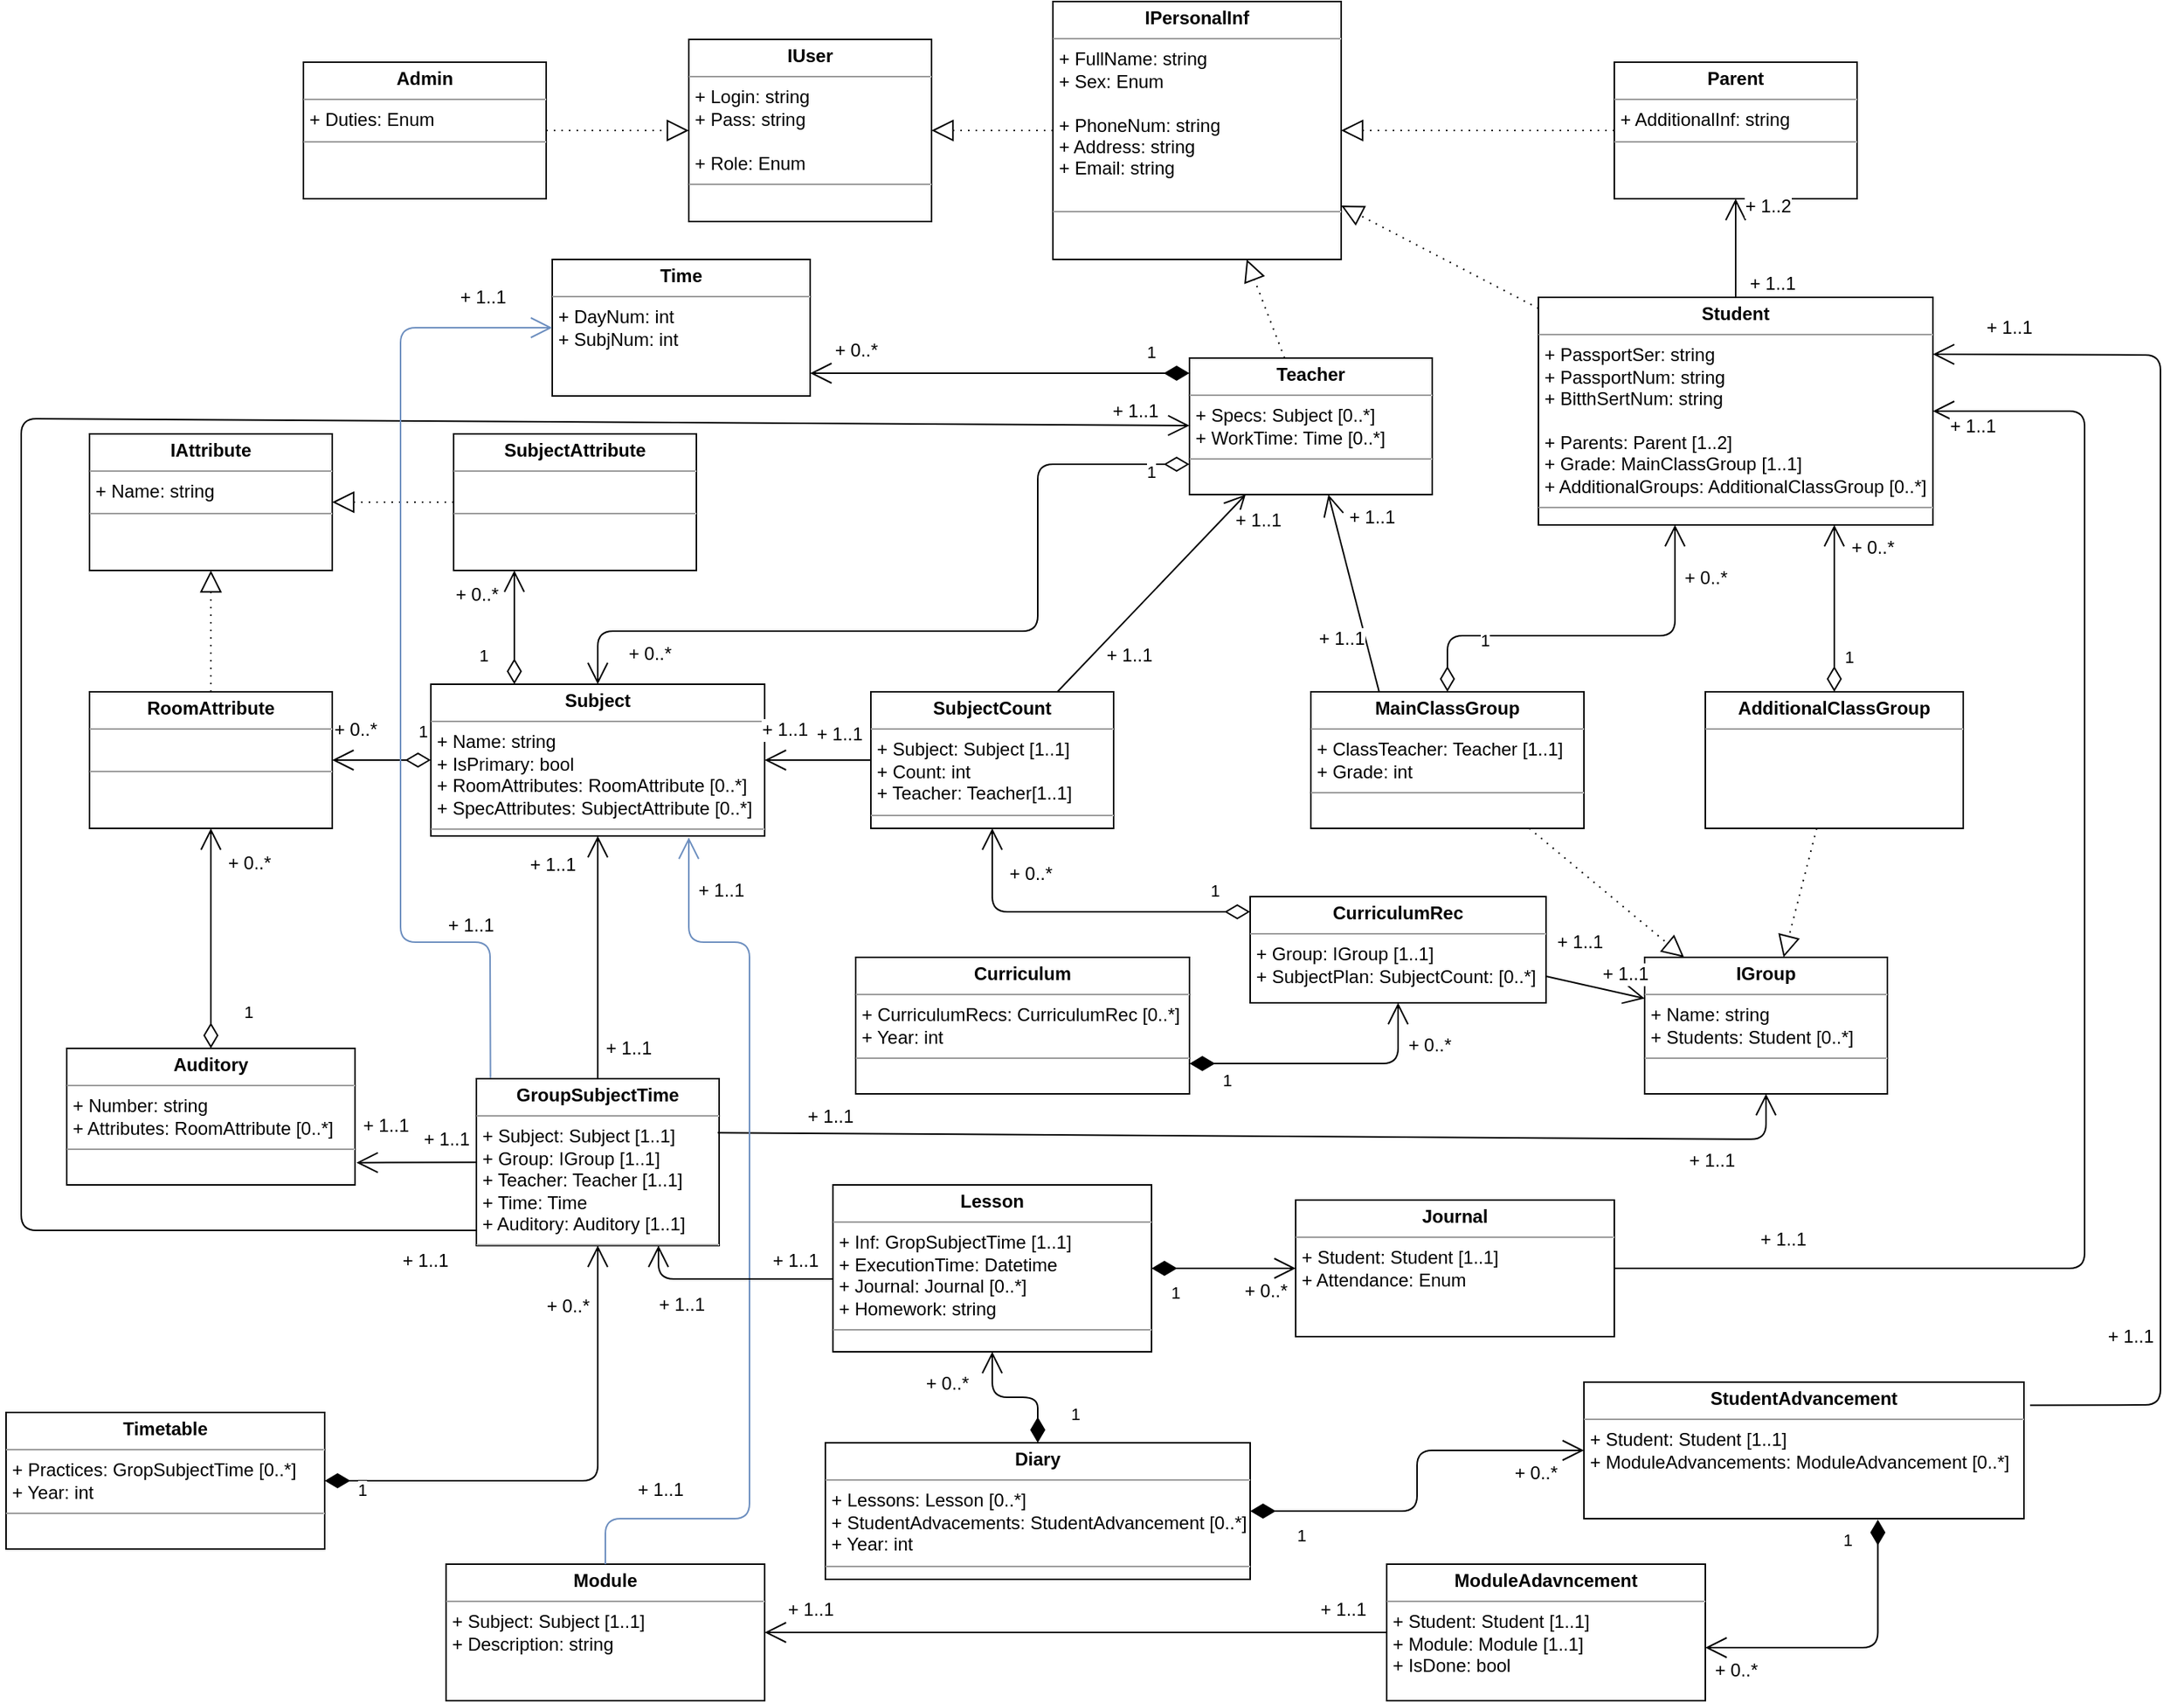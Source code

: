<mxfile version="10.5.1" type="github"><diagram id="0zuCWpDJvnq-y9dIS-jd" name="Page-1"><mxGraphModel dx="2861" dy="1125" grid="1" gridSize="10" guides="1" tooltips="1" connect="1" arrows="1" fold="1" page="1" pageScale="1" pageWidth="827" pageHeight="1169" math="0" shadow="0"><root><mxCell id="0"/><mxCell id="1" parent="0"/><mxCell id="5kKbpiGs-ffIsE6xS19t-334" value="&lt;p style=&quot;margin: 0px ; margin-top: 4px ; text-align: center&quot;&gt;&lt;b&gt;Student&lt;/b&gt;&lt;/p&gt;&lt;hr size=&quot;1&quot;&gt;&lt;p style=&quot;margin: 0px ; margin-left: 4px&quot;&gt;&lt;span&gt;+ PassportSer: string&lt;/span&gt;&lt;br&gt;&lt;/p&gt;&lt;p style=&quot;margin: 0px ; margin-left: 4px&quot;&gt;+ PassportNum: string&lt;/p&gt;&lt;p style=&quot;margin: 0px ; margin-left: 4px&quot;&gt;+ BitthSertNum: string&lt;/p&gt;&lt;p style=&quot;margin: 0px ; margin-left: 4px&quot;&gt;&lt;br&gt;&lt;/p&gt;&lt;p style=&quot;margin: 0px ; margin-left: 4px&quot;&gt;+ Parents: Parent [1..2]&lt;/p&gt;&lt;p style=&quot;margin: 0px ; margin-left: 4px&quot;&gt;+ Grade: MainClassGroup [1..1]&lt;/p&gt;&lt;p style=&quot;margin: 0px ; margin-left: 4px&quot;&gt;+ AdditionalGroups: AdditionalClassGroup [0..*]&lt;/p&gt;&lt;hr size=&quot;1&quot;&gt;&lt;p style=&quot;margin: 0px ; margin-left: 4px&quot;&gt;&lt;br&gt;&lt;/p&gt;" style="verticalAlign=top;align=left;overflow=fill;fontSize=12;fontFamily=Helvetica;html=1;" vertex="1" parent="1"><mxGeometry x="280" y="245" width="260" height="150" as="geometry"/></mxCell><mxCell id="5kKbpiGs-ffIsE6xS19t-335" value="&lt;p style=&quot;margin: 0px ; margin-top: 4px ; text-align: center&quot;&gt;&lt;b&gt;IPersonalInf&lt;/b&gt;&lt;/p&gt;&lt;hr size=&quot;1&quot;&gt;&lt;p style=&quot;margin: 0px ; margin-left: 4px&quot;&gt;+ FullName: string&lt;/p&gt;&lt;p style=&quot;margin: 0px ; margin-left: 4px&quot;&gt;+ Sex: Enum&lt;/p&gt;&lt;p style=&quot;margin: 0px ; margin-left: 4px&quot;&gt;&lt;br&gt;&lt;/p&gt;&lt;p style=&quot;margin: 0px ; margin-left: 4px&quot;&gt;+ PhoneNum: string&lt;/p&gt;&lt;p style=&quot;margin: 0px ; margin-left: 4px&quot;&gt;+ Address: string&lt;/p&gt;&lt;p style=&quot;margin: 0px ; margin-left: 4px&quot;&gt;+ Email: string&lt;/p&gt;&lt;p style=&quot;margin: 0px ; margin-left: 4px&quot;&gt;&lt;br&gt;&lt;/p&gt;&lt;hr size=&quot;1&quot;&gt;&lt;p style=&quot;margin: 0px ; margin-left: 4px&quot;&gt;&lt;br&gt;&lt;/p&gt;" style="verticalAlign=top;align=left;overflow=fill;fontSize=12;fontFamily=Helvetica;html=1;" vertex="1" parent="1"><mxGeometry x="-40" y="50" width="190" height="170" as="geometry"/></mxCell><mxCell id="5kKbpiGs-ffIsE6xS19t-336" value="&lt;p style=&quot;margin: 0px ; margin-top: 4px ; text-align: center&quot;&gt;&lt;b&gt;Teacher&lt;/b&gt;&lt;/p&gt;&lt;hr size=&quot;1&quot;&gt;&lt;p style=&quot;margin: 0px ; margin-left: 4px&quot;&gt;+ Specs: Subject [0..*]&lt;/p&gt;&lt;p style=&quot;margin: 0px ; margin-left: 4px&quot;&gt;+ WorkTime: Time [0..*]&lt;/p&gt;&lt;hr size=&quot;1&quot;&gt;&lt;p style=&quot;margin: 0px ; margin-left: 4px&quot;&gt;&lt;br&gt;&lt;/p&gt;" style="verticalAlign=top;align=left;overflow=fill;fontSize=12;fontFamily=Helvetica;html=1;" vertex="1" parent="1"><mxGeometry x="50" y="285" width="160" height="90" as="geometry"/></mxCell><mxCell id="5kKbpiGs-ffIsE6xS19t-337" value="&lt;p style=&quot;margin: 0px ; margin-top: 4px ; text-align: center&quot;&gt;&lt;b&gt;Parent&lt;/b&gt;&lt;/p&gt;&lt;hr size=&quot;1&quot;&gt;&lt;p style=&quot;margin: 0px ; margin-left: 4px&quot;&gt;+ AdditionalInf: string&lt;/p&gt;&lt;hr size=&quot;1&quot;&gt;&lt;p style=&quot;margin: 0px ; margin-left: 4px&quot;&gt;&lt;br&gt;&lt;/p&gt;" style="verticalAlign=top;align=left;overflow=fill;fontSize=12;fontFamily=Helvetica;html=1;" vertex="1" parent="1"><mxGeometry x="330" y="90" width="160" height="90" as="geometry"/></mxCell><mxCell id="5kKbpiGs-ffIsE6xS19t-338" value="" style="endArrow=block;dashed=1;endFill=0;endSize=12;html=1;dashPattern=1 4;" edge="1" parent="1" source="5kKbpiGs-ffIsE6xS19t-336" target="5kKbpiGs-ffIsE6xS19t-335"><mxGeometry width="160" relative="1" as="geometry"><mxPoint x="-120" y="495" as="sourcePoint"/><mxPoint x="40" y="495" as="targetPoint"/></mxGeometry></mxCell><mxCell id="5kKbpiGs-ffIsE6xS19t-339" value="" style="endArrow=block;dashed=1;endFill=0;endSize=12;html=1;dashPattern=1 4;" edge="1" parent="1" source="5kKbpiGs-ffIsE6xS19t-334" target="5kKbpiGs-ffIsE6xS19t-335"><mxGeometry width="160" relative="1" as="geometry"><mxPoint x="-120" y="495" as="sourcePoint"/><mxPoint x="40" y="495" as="targetPoint"/></mxGeometry></mxCell><mxCell id="5kKbpiGs-ffIsE6xS19t-340" value="" style="endArrow=block;dashed=1;endFill=0;endSize=12;html=1;dashPattern=1 4;" edge="1" parent="1" source="5kKbpiGs-ffIsE6xS19t-337" target="5kKbpiGs-ffIsE6xS19t-335"><mxGeometry width="160" relative="1" as="geometry"><mxPoint x="-120" y="495" as="sourcePoint"/><mxPoint x="40" y="495" as="targetPoint"/></mxGeometry></mxCell><mxCell id="5kKbpiGs-ffIsE6xS19t-341" style="edgeStyle=orthogonalEdgeStyle;rounded=0;orthogonalLoop=1;jettySize=auto;html=1;exitX=0.5;exitY=1;exitDx=0;exitDy=0;dashed=1;dashPattern=1 4;" edge="1" parent="1" source="5kKbpiGs-ffIsE6xS19t-336" target="5kKbpiGs-ffIsE6xS19t-336"><mxGeometry relative="1" as="geometry"/></mxCell><mxCell id="5kKbpiGs-ffIsE6xS19t-342" value="" style="endArrow=open;endFill=1;endSize=12;html=1;" edge="1" parent="1" source="5kKbpiGs-ffIsE6xS19t-334" target="5kKbpiGs-ffIsE6xS19t-337"><mxGeometry width="160" relative="1" as="geometry"><mxPoint x="-110" y="515" as="sourcePoint"/><mxPoint x="50" y="515" as="targetPoint"/></mxGeometry></mxCell><mxCell id="5kKbpiGs-ffIsE6xS19t-343" value="+ 1..2&lt;br&gt;" style="text;html=1;resizable=0;points=[];align=center;verticalAlign=middle;labelBackgroundColor=#ffffff;" vertex="1" connectable="0" parent="5kKbpiGs-ffIsE6xS19t-342"><mxGeometry x="0.809" y="-4" relative="1" as="geometry"><mxPoint x="17" y="-1" as="offset"/></mxGeometry></mxCell><mxCell id="5kKbpiGs-ffIsE6xS19t-344" value="+ 1..1&lt;br&gt;" style="text;html=1;resizable=0;points=[];align=center;verticalAlign=middle;labelBackgroundColor=#ffffff;" vertex="1" connectable="0" parent="5kKbpiGs-ffIsE6xS19t-342"><mxGeometry x="-0.897" y="1" relative="1" as="geometry"><mxPoint x="25" y="-6" as="offset"/></mxGeometry></mxCell><mxCell id="5kKbpiGs-ffIsE6xS19t-345" value="" style="endArrow=open;endFill=1;endSize=12;html=1;exitX=0.25;exitY=0;exitDx=0;exitDy=0;" edge="1" parent="1" source="5kKbpiGs-ffIsE6xS19t-349" target="5kKbpiGs-ffIsE6xS19t-336"><mxGeometry width="160" relative="1" as="geometry"><mxPoint x="180" y="538.5" as="sourcePoint"/><mxPoint x="183.313" y="321.5" as="targetPoint"/></mxGeometry></mxCell><mxCell id="5kKbpiGs-ffIsE6xS19t-346" value="+ 1..1&lt;br&gt;" style="text;html=1;resizable=0;points=[];align=center;verticalAlign=middle;labelBackgroundColor=#ffffff;" vertex="1" connectable="0" parent="5kKbpiGs-ffIsE6xS19t-345"><mxGeometry x="0.809" y="-4" relative="1" as="geometry"><mxPoint x="21.5" y="3" as="offset"/></mxGeometry></mxCell><mxCell id="5kKbpiGs-ffIsE6xS19t-347" value="+ 1..1&lt;br&gt;" style="text;html=1;resizable=0;points=[];align=center;verticalAlign=middle;labelBackgroundColor=#ffffff;" vertex="1" connectable="0" parent="5kKbpiGs-ffIsE6xS19t-345"><mxGeometry x="-0.748" y="1" relative="1" as="geometry"><mxPoint x="-20" y="-19" as="offset"/></mxGeometry></mxCell><mxCell id="5kKbpiGs-ffIsE6xS19t-348" value="&lt;p style=&quot;margin: 0px ; margin-top: 4px ; text-align: center&quot;&gt;&lt;b&gt;Subject&lt;/b&gt;&lt;/p&gt;&lt;hr size=&quot;1&quot;&gt;&lt;p style=&quot;margin: 0px ; margin-left: 4px&quot;&gt;+ Name: string&lt;/p&gt;&lt;p style=&quot;margin: 0px ; margin-left: 4px&quot;&gt;+ IsPrimary: bool&lt;/p&gt;&lt;p style=&quot;margin: 0px ; margin-left: 4px&quot;&gt;+ RoomAttributes: RoomAttribute [0..*]&lt;/p&gt;&lt;p style=&quot;margin: 0px ; margin-left: 4px&quot;&gt;+ SpecAttributes: SubjectAttribute [0..*]&lt;/p&gt;&lt;hr size=&quot;1&quot;&gt;&lt;p style=&quot;margin: 0px ; margin-left: 4px&quot;&gt;&lt;br&gt;&lt;/p&gt;" style="verticalAlign=top;align=left;overflow=fill;fontSize=12;fontFamily=Helvetica;html=1;" vertex="1" parent="1"><mxGeometry x="-450" y="500" width="220" height="100" as="geometry"/></mxCell><mxCell id="5kKbpiGs-ffIsE6xS19t-349" value="&lt;p style=&quot;margin: 0px ; margin-top: 4px ; text-align: center&quot;&gt;&lt;b&gt;MainClassGroup&lt;/b&gt;&lt;/p&gt;&lt;hr size=&quot;1&quot;&gt;&lt;p style=&quot;margin: 0px ; margin-left: 4px&quot;&gt;&lt;span&gt;+ ClassTeacher: Teacher [1..1]&lt;/span&gt;&lt;/p&gt;&lt;p style=&quot;margin: 0px ; margin-left: 4px&quot;&gt;&lt;span&gt;+ Grade: int&lt;/span&gt;&lt;/p&gt;&lt;hr size=&quot;1&quot;&gt;&lt;p style=&quot;margin: 0px ; margin-left: 4px&quot;&gt;&lt;br&gt;&lt;/p&gt;" style="verticalAlign=top;align=left;overflow=fill;fontSize=12;fontFamily=Helvetica;html=1;" vertex="1" parent="1"><mxGeometry x="130" y="505" width="180" height="90" as="geometry"/></mxCell><mxCell id="5kKbpiGs-ffIsE6xS19t-350" value="&lt;p style=&quot;margin: 0px ; margin-top: 4px ; text-align: center&quot;&gt;&lt;b&gt;AdditionalClassGroup&lt;/b&gt;&lt;/p&gt;&lt;hr size=&quot;1&quot;&gt;&lt;p style=&quot;margin: 0px ; margin-left: 4px&quot;&gt;&lt;br&gt;&lt;/p&gt;&lt;p&gt;&lt;br&gt;&lt;/p&gt;" style="verticalAlign=top;align=left;overflow=fill;fontSize=12;fontFamily=Helvetica;html=1;" vertex="1" parent="1"><mxGeometry x="390" y="505" width="170" height="90" as="geometry"/></mxCell><mxCell id="5kKbpiGs-ffIsE6xS19t-351" value="&lt;p style=&quot;margin: 0px ; margin-top: 4px ; text-align: center&quot;&gt;&lt;b&gt;Сurriculum&lt;/b&gt;&lt;br&gt;&lt;/p&gt;&lt;hr size=&quot;1&quot;&gt;&lt;p style=&quot;margin: 0px ; margin-left: 4px&quot;&gt;+ CurriculumRecs: CurriculumRec [0..*]&lt;/p&gt;&lt;p style=&quot;margin: 0px ; margin-left: 4px&quot;&gt;+ Year: int&lt;/p&gt;&lt;hr size=&quot;1&quot;&gt;&lt;p style=&quot;margin: 0px ; margin-left: 4px&quot;&gt;&lt;br&gt;&lt;/p&gt;" style="verticalAlign=top;align=left;overflow=fill;fontSize=12;fontFamily=Helvetica;html=1;" vertex="1" parent="1"><mxGeometry x="-170" y="680" width="220" height="90" as="geometry"/></mxCell><mxCell id="5kKbpiGs-ffIsE6xS19t-352" value="1" style="endArrow=open;html=1;endSize=12;startArrow=diamondThin;startSize=14;startFill=0;edgeStyle=orthogonalEdgeStyle;align=left;verticalAlign=bottom;exitX=0.5;exitY=0;exitDx=0;exitDy=0;" edge="1" parent="1" source="5kKbpiGs-ffIsE6xS19t-349" target="5kKbpiGs-ffIsE6xS19t-334"><mxGeometry x="-0.561" y="-12" relative="1" as="geometry"><mxPoint x="235" y="469" as="sourcePoint"/><mxPoint x="385" y="469" as="targetPoint"/><Array as="points"><mxPoint x="220" y="468"/><mxPoint x="370" y="468"/></Array><mxPoint as="offset"/></mxGeometry></mxCell><mxCell id="5kKbpiGs-ffIsE6xS19t-353" value="+ 0..*" style="text;html=1;resizable=0;points=[];align=center;verticalAlign=middle;labelBackgroundColor=#ffffff;" vertex="1" connectable="0" parent="5kKbpiGs-ffIsE6xS19t-352"><mxGeometry x="0.753" y="-2" relative="1" as="geometry"><mxPoint x="18" y="3" as="offset"/></mxGeometry></mxCell><mxCell id="5kKbpiGs-ffIsE6xS19t-354" value="&lt;p style=&quot;margin: 0px ; margin-top: 4px ; text-align: center&quot;&gt;&lt;b&gt;IUser&lt;/b&gt;&lt;/p&gt;&lt;hr size=&quot;1&quot;&gt;&lt;p style=&quot;margin: 0px ; margin-left: 4px&quot;&gt;+ Login: string&lt;/p&gt;&lt;p style=&quot;margin: 0px ; margin-left: 4px&quot;&gt;+ Pass: string&lt;/p&gt;&lt;p style=&quot;margin: 0px ; margin-left: 4px&quot;&gt;&lt;br&gt;&lt;/p&gt;&lt;p style=&quot;margin: 0px ; margin-left: 4px&quot;&gt;+ Role: Enum&lt;/p&gt;&lt;hr size=&quot;1&quot;&gt;&lt;p style=&quot;margin: 0px ; margin-left: 4px&quot;&gt;&lt;br&gt;&lt;/p&gt;" style="verticalAlign=top;align=left;overflow=fill;fontSize=12;fontFamily=Helvetica;html=1;" vertex="1" parent="1"><mxGeometry x="-280" y="75" width="160" height="120" as="geometry"/></mxCell><mxCell id="5kKbpiGs-ffIsE6xS19t-355" value="" style="endArrow=block;dashed=1;endFill=0;endSize=12;html=1;dashPattern=1 4;entryX=1;entryY=0.5;entryDx=0;entryDy=0;" edge="1" parent="1" source="5kKbpiGs-ffIsE6xS19t-335" target="5kKbpiGs-ffIsE6xS19t-354"><mxGeometry width="160" relative="1" as="geometry"><mxPoint x="-20" y="275.303" as="sourcePoint"/><mxPoint x="-150" y="294.484" as="targetPoint"/></mxGeometry></mxCell><mxCell id="5kKbpiGs-ffIsE6xS19t-356" value="&lt;p style=&quot;margin: 0px ; margin-top: 4px ; text-align: center&quot;&gt;&lt;b&gt;Admin&lt;/b&gt;&lt;/p&gt;&lt;hr size=&quot;1&quot;&gt;&lt;p style=&quot;margin: 0px ; margin-left: 4px&quot;&gt;+ Duties: Enum&lt;/p&gt;&lt;hr size=&quot;1&quot;&gt;&lt;p style=&quot;margin: 0px ; margin-left: 4px&quot;&gt;&lt;br&gt;&lt;/p&gt;" style="verticalAlign=top;align=left;overflow=fill;fontSize=12;fontFamily=Helvetica;html=1;" vertex="1" parent="1"><mxGeometry x="-534" y="90" width="160" height="90" as="geometry"/></mxCell><mxCell id="5kKbpiGs-ffIsE6xS19t-357" value="" style="endArrow=block;dashed=1;endFill=0;endSize=12;html=1;dashPattern=1 4;" edge="1" parent="1" source="5kKbpiGs-ffIsE6xS19t-356" target="5kKbpiGs-ffIsE6xS19t-354"><mxGeometry width="160" relative="1" as="geometry"><mxPoint x="-130" y="239.5" as="sourcePoint"/><mxPoint x="-210" y="239.5" as="targetPoint"/></mxGeometry></mxCell><mxCell id="5kKbpiGs-ffIsE6xS19t-358" value="1" style="endArrow=open;html=1;endSize=12;startArrow=diamondThin;startSize=14;startFill=0;edgeStyle=orthogonalEdgeStyle;align=left;verticalAlign=bottom;" edge="1" parent="1" source="5kKbpiGs-ffIsE6xS19t-350" target="5kKbpiGs-ffIsE6xS19t-334"><mxGeometry x="-0.745" y="-5" relative="1" as="geometry"><mxPoint x="-15.5" y="524" as="sourcePoint"/><mxPoint x="-15.5" y="375" as="targetPoint"/><Array as="points"><mxPoint x="410" y="585"/></Array><mxPoint as="offset"/></mxGeometry></mxCell><mxCell id="5kKbpiGs-ffIsE6xS19t-359" value="+ 0..*" style="text;html=1;resizable=0;points=[];align=center;verticalAlign=middle;labelBackgroundColor=#ffffff;" vertex="1" connectable="0" parent="5kKbpiGs-ffIsE6xS19t-358"><mxGeometry x="0.753" y="-2" relative="1" as="geometry"><mxPoint x="23" y="1" as="offset"/></mxGeometry></mxCell><mxCell id="5kKbpiGs-ffIsE6xS19t-360" value="&lt;p style=&quot;margin: 0px ; margin-top: 4px ; text-align: center&quot;&gt;&lt;b&gt;Timetable&lt;/b&gt;&lt;/p&gt;&lt;hr size=&quot;1&quot;&gt;&lt;p style=&quot;margin: 0px ; margin-left: 4px&quot;&gt;+ Practices: GropSubjectTime [0..*]&lt;br&gt;&lt;/p&gt;&lt;p style=&quot;margin: 0px ; margin-left: 4px&quot;&gt;+ Year: int&lt;/p&gt;&lt;hr size=&quot;1&quot;&gt;&lt;p style=&quot;margin: 0px ; margin-left: 4px&quot;&gt;&lt;br&gt;&lt;/p&gt;" style="verticalAlign=top;align=left;overflow=fill;fontSize=12;fontFamily=Helvetica;html=1;" vertex="1" parent="1"><mxGeometry x="-730" y="980" width="210" height="90" as="geometry"/></mxCell><mxCell id="5kKbpiGs-ffIsE6xS19t-361" value="&lt;p style=&quot;margin: 0px ; margin-top: 4px ; text-align: center&quot;&gt;&lt;b&gt;IGroup&lt;/b&gt;&lt;br&gt;&lt;/p&gt;&lt;hr size=&quot;1&quot;&gt;&lt;p style=&quot;margin: 0px ; margin-left: 4px&quot;&gt;+ Name: string&lt;br&gt;&lt;/p&gt;&lt;p style=&quot;margin: 0px ; margin-left: 4px&quot;&gt;+ Students: Student [0..*]&lt;/p&gt;&lt;hr size=&quot;1&quot;&gt;&lt;p style=&quot;margin: 0px ; margin-left: 4px&quot;&gt;&lt;br&gt;&lt;/p&gt;" style="verticalAlign=top;align=left;overflow=fill;fontSize=12;fontFamily=Helvetica;html=1;" vertex="1" parent="1"><mxGeometry x="350" y="680" width="160" height="90" as="geometry"/></mxCell><mxCell id="5kKbpiGs-ffIsE6xS19t-362" value="" style="endArrow=block;dashed=1;endFill=0;endSize=12;html=1;dashPattern=1 4;" edge="1" parent="1" source="5kKbpiGs-ffIsE6xS19t-350" target="5kKbpiGs-ffIsE6xS19t-361"><mxGeometry width="160" relative="1" as="geometry"><mxPoint x="26.667" y="730" as="sourcePoint"/><mxPoint y="640" as="targetPoint"/></mxGeometry></mxCell><mxCell id="5kKbpiGs-ffIsE6xS19t-363" value="" style="endArrow=block;dashed=1;endFill=0;endSize=12;html=1;dashPattern=1 4;" edge="1" parent="1" source="5kKbpiGs-ffIsE6xS19t-349" target="5kKbpiGs-ffIsE6xS19t-361"><mxGeometry width="160" relative="1" as="geometry"><mxPoint x="401.667" y="685" as="sourcePoint"/><mxPoint x="375" y="595" as="targetPoint"/></mxGeometry></mxCell><mxCell id="5kKbpiGs-ffIsE6xS19t-364" value="&lt;p style=&quot;margin: 0px ; margin-top: 4px ; text-align: center&quot;&gt;&lt;b&gt;SubjectCount&lt;/b&gt;&lt;/p&gt;&lt;hr size=&quot;1&quot;&gt;&lt;p style=&quot;margin: 0px ; margin-left: 4px&quot;&gt;+ Subject: Subject [1..1]&lt;br&gt;&lt;/p&gt;&lt;p style=&quot;margin: 0px ; margin-left: 4px&quot;&gt;+ Count: int&lt;/p&gt;&lt;p style=&quot;margin: 0px ; margin-left: 4px&quot;&gt;+ Teacher: Teacher[1..1]&lt;/p&gt;&lt;hr size=&quot;1&quot;&gt;&lt;p style=&quot;margin: 0px ; margin-left: 4px&quot;&gt;&lt;br&gt;&lt;/p&gt;" style="verticalAlign=top;align=left;overflow=fill;fontSize=12;fontFamily=Helvetica;html=1;" vertex="1" parent="1"><mxGeometry x="-160" y="505" width="160" height="90" as="geometry"/></mxCell><mxCell id="5kKbpiGs-ffIsE6xS19t-365" value="1" style="endArrow=open;html=1;endSize=12;startArrow=diamondThin;startSize=14;startFill=0;edgeStyle=orthogonalEdgeStyle;align=left;verticalAlign=bottom;" edge="1" parent="1" source="5kKbpiGs-ffIsE6xS19t-442" target="5kKbpiGs-ffIsE6xS19t-364"><mxGeometry x="-0.745" y="-5" relative="1" as="geometry"><mxPoint x="40" y="693.5" as="sourcePoint"/><mxPoint x="75" y="544.5" as="targetPoint"/><Array as="points"><mxPoint x="-80" y="650"/></Array><mxPoint as="offset"/></mxGeometry></mxCell><mxCell id="5kKbpiGs-ffIsE6xS19t-366" value="+ 0..*" style="text;html=1;resizable=0;points=[];align=center;verticalAlign=middle;labelBackgroundColor=#ffffff;" vertex="1" connectable="0" parent="5kKbpiGs-ffIsE6xS19t-365"><mxGeometry x="0.753" y="-2" relative="1" as="geometry"><mxPoint x="23" y="2" as="offset"/></mxGeometry></mxCell><mxCell id="5kKbpiGs-ffIsE6xS19t-367" value="" style="endArrow=open;endFill=1;endSize=12;html=1;" edge="1" parent="1" source="5kKbpiGs-ffIsE6xS19t-364" target="5kKbpiGs-ffIsE6xS19t-348"><mxGeometry width="160" relative="1" as="geometry"><mxPoint x="-226.071" y="552.5" as="sourcePoint"/><mxPoint x="-230" y="387.5" as="targetPoint"/></mxGeometry></mxCell><mxCell id="5kKbpiGs-ffIsE6xS19t-368" value="+ 1..1&lt;br&gt;" style="text;html=1;resizable=0;points=[];align=center;verticalAlign=middle;labelBackgroundColor=#ffffff;" vertex="1" connectable="0" parent="5kKbpiGs-ffIsE6xS19t-367"><mxGeometry x="0.809" y="-4" relative="1" as="geometry"><mxPoint x="6" y="-16" as="offset"/></mxGeometry></mxCell><mxCell id="5kKbpiGs-ffIsE6xS19t-369" value="+ 1..1&lt;br&gt;" style="text;html=1;resizable=0;points=[];align=center;verticalAlign=middle;labelBackgroundColor=#ffffff;" vertex="1" connectable="0" parent="5kKbpiGs-ffIsE6xS19t-367"><mxGeometry x="-0.748" y="1" relative="1" as="geometry"><mxPoint x="-12" y="-18" as="offset"/></mxGeometry></mxCell><mxCell id="5kKbpiGs-ffIsE6xS19t-370" value="" style="endArrow=open;endFill=1;endSize=12;html=1;exitX=1;exitY=0.75;exitDx=0;exitDy=0;" edge="1" parent="1" source="5kKbpiGs-ffIsE6xS19t-442" target="5kKbpiGs-ffIsE6xS19t-361"><mxGeometry width="160" relative="1" as="geometry"><mxPoint x="441.929" y="795" as="sourcePoint"/><mxPoint x="438" y="630" as="targetPoint"/></mxGeometry></mxCell><mxCell id="5kKbpiGs-ffIsE6xS19t-371" value="+ 1..1&lt;br&gt;" style="text;html=1;resizable=0;points=[];align=center;verticalAlign=middle;labelBackgroundColor=#ffffff;" vertex="1" connectable="0" parent="5kKbpiGs-ffIsE6xS19t-370"><mxGeometry x="0.809" y="-4" relative="1" as="geometry"><mxPoint x="-6" y="-19" as="offset"/></mxGeometry></mxCell><mxCell id="5kKbpiGs-ffIsE6xS19t-372" value="+ 1..1&lt;br&gt;" style="text;html=1;resizable=0;points=[];align=center;verticalAlign=middle;labelBackgroundColor=#ffffff;" vertex="1" connectable="0" parent="5kKbpiGs-ffIsE6xS19t-370"><mxGeometry x="-0.748" y="1" relative="1" as="geometry"><mxPoint x="13" y="-24" as="offset"/></mxGeometry></mxCell><mxCell id="5kKbpiGs-ffIsE6xS19t-373" value="" style="endArrow=open;endFill=1;endSize=12;html=1;" edge="1" parent="1" source="5kKbpiGs-ffIsE6xS19t-364" target="5kKbpiGs-ffIsE6xS19t-336"><mxGeometry width="160" relative="1" as="geometry"><mxPoint x="163.929" y="570" as="sourcePoint"/><mxPoint x="160" y="405" as="targetPoint"/></mxGeometry></mxCell><mxCell id="5kKbpiGs-ffIsE6xS19t-374" value="+ 1..1&lt;br&gt;" style="text;html=1;resizable=0;points=[];align=center;verticalAlign=middle;labelBackgroundColor=#ffffff;" vertex="1" connectable="0" parent="5kKbpiGs-ffIsE6xS19t-373"><mxGeometry x="0.809" y="-4" relative="1" as="geometry"><mxPoint x="17" y="1.5" as="offset"/></mxGeometry></mxCell><mxCell id="5kKbpiGs-ffIsE6xS19t-375" value="+ 1..1&lt;br&gt;" style="text;html=1;resizable=0;points=[];align=center;verticalAlign=middle;labelBackgroundColor=#ffffff;" vertex="1" connectable="0" parent="5kKbpiGs-ffIsE6xS19t-373"><mxGeometry x="-0.748" y="1" relative="1" as="geometry"><mxPoint x="32" y="-7.5" as="offset"/></mxGeometry></mxCell><mxCell id="5kKbpiGs-ffIsE6xS19t-376" value="&lt;p style=&quot;margin: 0px ; margin-top: 4px ; text-align: center&quot;&gt;&lt;b&gt;GroupSubjectTime&lt;/b&gt;&lt;/p&gt;&lt;hr size=&quot;1&quot;&gt;&lt;p style=&quot;margin: 0px ; margin-left: 4px&quot;&gt;+ Subject: Subject [1..1]&lt;br&gt;&lt;/p&gt;&lt;p style=&quot;margin: 0px ; margin-left: 4px&quot;&gt;+ Group: IGroup [1..1]&lt;/p&gt;&lt;p style=&quot;margin: 0px ; margin-left: 4px&quot;&gt;+ Teacher: Teacher [1..1]&lt;/p&gt;&lt;p style=&quot;margin: 0px ; margin-left: 4px&quot;&gt;+ Time: Time&lt;/p&gt;&lt;p style=&quot;margin: 0px ; margin-left: 4px&quot;&gt;+ Auditory: Auditory [1..1]&lt;/p&gt;&lt;hr size=&quot;1&quot;&gt;&lt;p style=&quot;margin: 0px ; margin-left: 4px&quot;&gt;&lt;br&gt;&lt;/p&gt;" style="verticalAlign=top;align=left;overflow=fill;fontSize=12;fontFamily=Helvetica;html=1;" vertex="1" parent="1"><mxGeometry x="-420" y="760" width="160" height="110" as="geometry"/></mxCell><mxCell id="5kKbpiGs-ffIsE6xS19t-377" value="" style="endArrow=open;endFill=1;endSize=12;html=1;entryX=0.5;entryY=1;entryDx=0;entryDy=0;" edge="1" parent="1" source="5kKbpiGs-ffIsE6xS19t-376" target="5kKbpiGs-ffIsE6xS19t-348"><mxGeometry width="160" relative="1" as="geometry"><mxPoint x="-230" y="680" as="sourcePoint"/><mxPoint x="-330" y="680" as="targetPoint"/></mxGeometry></mxCell><mxCell id="5kKbpiGs-ffIsE6xS19t-378" value="+ 1..1&lt;br&gt;" style="text;html=1;resizable=0;points=[];align=center;verticalAlign=middle;labelBackgroundColor=#ffffff;" vertex="1" connectable="0" parent="5kKbpiGs-ffIsE6xS19t-377"><mxGeometry x="0.809" y="-4" relative="1" as="geometry"><mxPoint x="-34" y="3" as="offset"/></mxGeometry></mxCell><mxCell id="5kKbpiGs-ffIsE6xS19t-379" value="+ 1..1&lt;br&gt;" style="text;html=1;resizable=0;points=[];align=center;verticalAlign=middle;labelBackgroundColor=#ffffff;" vertex="1" connectable="0" parent="5kKbpiGs-ffIsE6xS19t-377"><mxGeometry x="-0.748" y="1" relative="1" as="geometry"><mxPoint x="21" as="offset"/></mxGeometry></mxCell><mxCell id="5kKbpiGs-ffIsE6xS19t-380" value="1" style="endArrow=open;html=1;endSize=12;startArrow=diamondThin;startSize=14;startFill=1;edgeStyle=orthogonalEdgeStyle;align=left;verticalAlign=bottom;" edge="1" parent="1" source="5kKbpiGs-ffIsE6xS19t-360" target="5kKbpiGs-ffIsE6xS19t-376"><mxGeometry x="-0.881" y="-15" relative="1" as="geometry"><mxPoint x="-640" y="930" as="sourcePoint"/><mxPoint x="-480" y="930" as="targetPoint"/><mxPoint as="offset"/><Array as="points"><mxPoint x="-340" y="1025"/></Array></mxGeometry></mxCell><mxCell id="5kKbpiGs-ffIsE6xS19t-381" value="+ 0..*" style="text;html=1;resizable=0;points=[];align=center;verticalAlign=middle;labelBackgroundColor=#ffffff;" vertex="1" connectable="0" parent="5kKbpiGs-ffIsE6xS19t-380"><mxGeometry x="0.858" y="-1" relative="1" as="geometry"><mxPoint x="-21" y="16" as="offset"/></mxGeometry></mxCell><mxCell id="5kKbpiGs-ffIsE6xS19t-382" value="" style="endArrow=open;endFill=1;endSize=12;html=1;exitX=0.994;exitY=0.324;exitDx=0;exitDy=0;exitPerimeter=0;" edge="1" parent="1" source="5kKbpiGs-ffIsE6xS19t-376" target="5kKbpiGs-ffIsE6xS19t-361"><mxGeometry width="160" relative="1" as="geometry"><mxPoint x="-240" y="869.754" as="sourcePoint"/><mxPoint x="270" y="801.246" as="targetPoint"/><Array as="points"><mxPoint x="430" y="800"/></Array></mxGeometry></mxCell><mxCell id="5kKbpiGs-ffIsE6xS19t-383" value="+ 1..1&lt;br&gt;" style="text;html=1;resizable=0;points=[];align=center;verticalAlign=middle;labelBackgroundColor=#ffffff;" vertex="1" connectable="0" parent="5kKbpiGs-ffIsE6xS19t-382"><mxGeometry x="0.809" y="-4" relative="1" as="geometry"><mxPoint x="3" y="10" as="offset"/></mxGeometry></mxCell><mxCell id="5kKbpiGs-ffIsE6xS19t-384" value="+ 1..1&lt;br&gt;" style="text;html=1;resizable=0;points=[];align=center;verticalAlign=middle;labelBackgroundColor=#ffffff;" vertex="1" connectable="0" parent="5kKbpiGs-ffIsE6xS19t-382"><mxGeometry x="-0.748" y="1" relative="1" as="geometry"><mxPoint x="-17" y="-10" as="offset"/></mxGeometry></mxCell><mxCell id="5kKbpiGs-ffIsE6xS19t-385" value="1" style="endArrow=open;html=1;endSize=12;startArrow=diamondThin;startSize=14;startFill=0;edgeStyle=orthogonalEdgeStyle;align=left;verticalAlign=bottom;" edge="1" parent="1" source="5kKbpiGs-ffIsE6xS19t-336" target="5kKbpiGs-ffIsE6xS19t-348"><mxGeometry x="-0.574" y="70" relative="1" as="geometry"><mxPoint x="-110" y="455" as="sourcePoint"/><mxPoint x="-110" y="370" as="targetPoint"/><Array as="points"><mxPoint x="-50" y="355"/><mxPoint x="-50" y="465"/><mxPoint x="-340" y="465"/></Array><mxPoint as="offset"/></mxGeometry></mxCell><mxCell id="5kKbpiGs-ffIsE6xS19t-386" value="+ 0..*" style="text;html=1;resizable=0;points=[];align=center;verticalAlign=middle;labelBackgroundColor=#ffffff;" vertex="1" connectable="0" parent="5kKbpiGs-ffIsE6xS19t-385"><mxGeometry x="0.753" y="-2" relative="1" as="geometry"><mxPoint x="3" y="17" as="offset"/></mxGeometry></mxCell><mxCell id="5kKbpiGs-ffIsE6xS19t-387" value="&lt;p style=&quot;margin: 0px ; margin-top: 4px ; text-align: center&quot;&gt;&lt;b&gt;Time&lt;/b&gt;&lt;/p&gt;&lt;hr size=&quot;1&quot;&gt;&lt;p style=&quot;margin: 0px ; margin-left: 4px&quot;&gt;+ DayNum: int&lt;/p&gt;&lt;p style=&quot;margin: 0px ; margin-left: 4px&quot;&gt;+ SubjNum: int&lt;/p&gt;&lt;p&gt;&lt;br&gt;&lt;/p&gt;" style="verticalAlign=top;align=left;overflow=fill;fontSize=12;fontFamily=Helvetica;html=1;" vertex="1" parent="1"><mxGeometry x="-370" y="220" width="170" height="90" as="geometry"/></mxCell><mxCell id="5kKbpiGs-ffIsE6xS19t-388" value="1" style="endArrow=open;html=1;endSize=12;startArrow=diamondThin;startSize=14;startFill=1;edgeStyle=orthogonalEdgeStyle;align=left;verticalAlign=bottom;" edge="1" parent="1" source="5kKbpiGs-ffIsE6xS19t-336" target="5kKbpiGs-ffIsE6xS19t-387"><mxGeometry x="-0.52" y="-30" relative="1" as="geometry"><mxPoint x="-150" y="355" as="sourcePoint"/><mxPoint x="-60" y="355" as="targetPoint"/><mxPoint x="30" y="25" as="offset"/><Array as="points"><mxPoint x="-10" y="295"/><mxPoint x="-10" y="295"/></Array></mxGeometry></mxCell><mxCell id="5kKbpiGs-ffIsE6xS19t-389" value="+ 0..*" style="text;html=1;resizable=0;points=[];align=center;verticalAlign=middle;labelBackgroundColor=#ffffff;" vertex="1" connectable="0" parent="5kKbpiGs-ffIsE6xS19t-388"><mxGeometry x="0.858" y="-1" relative="1" as="geometry"><mxPoint x="12" y="-14" as="offset"/></mxGeometry></mxCell><mxCell id="5kKbpiGs-ffIsE6xS19t-390" value="" style="endArrow=open;endFill=1;endSize=12;html=1;exitX=0;exitY=0.909;exitDx=0;exitDy=0;exitPerimeter=0;" edge="1" parent="1" source="5kKbpiGs-ffIsE6xS19t-376" target="5kKbpiGs-ffIsE6xS19t-336"><mxGeometry width="160" relative="1" as="geometry"><mxPoint x="-500" y="842.5" as="sourcePoint"/><mxPoint x="-500" y="677.5" as="targetPoint"/><Array as="points"><mxPoint x="-720" y="860"/><mxPoint x="-720" y="325"/></Array></mxGeometry></mxCell><mxCell id="5kKbpiGs-ffIsE6xS19t-391" value="+ 1..1&lt;br&gt;" style="text;html=1;resizable=0;points=[];align=center;verticalAlign=middle;labelBackgroundColor=#ffffff;" vertex="1" connectable="0" parent="5kKbpiGs-ffIsE6xS19t-390"><mxGeometry x="0.809" y="-4" relative="1" as="geometry"><mxPoint x="117" y="-12.5" as="offset"/></mxGeometry></mxCell><mxCell id="5kKbpiGs-ffIsE6xS19t-392" value="+ 1..1&lt;br&gt;" style="text;html=1;resizable=0;points=[];align=center;verticalAlign=middle;labelBackgroundColor=#ffffff;" vertex="1" connectable="0" parent="5kKbpiGs-ffIsE6xS19t-390"><mxGeometry x="-0.748" y="1" relative="1" as="geometry"><mxPoint x="168" y="19" as="offset"/></mxGeometry></mxCell><mxCell id="5kKbpiGs-ffIsE6xS19t-393" value="&lt;p style=&quot;margin: 0px ; margin-top: 4px ; text-align: center&quot;&gt;&lt;b&gt;RoomAttribute&lt;/b&gt;&lt;/p&gt;&lt;hr size=&quot;1&quot;&gt;&lt;p style=&quot;margin: 0px ; margin-left: 4px&quot;&gt;&lt;br&gt;&lt;/p&gt;&lt;hr size=&quot;1&quot;&gt;&lt;p style=&quot;margin: 0px ; margin-left: 4px&quot;&gt;&lt;br&gt;&lt;/p&gt;" style="verticalAlign=top;align=left;overflow=fill;fontSize=12;fontFamily=Helvetica;html=1;" vertex="1" parent="1"><mxGeometry x="-675" y="505" width="160" height="90" as="geometry"/></mxCell><mxCell id="5kKbpiGs-ffIsE6xS19t-394" value="&lt;p style=&quot;margin: 0px ; margin-top: 4px ; text-align: center&quot;&gt;&lt;b&gt;IAttribute&lt;/b&gt;&lt;/p&gt;&lt;hr size=&quot;1&quot;&gt;&lt;p style=&quot;margin: 0px ; margin-left: 4px&quot;&gt;+ Name: string&lt;/p&gt;&lt;hr size=&quot;1&quot;&gt;&lt;p style=&quot;margin: 0px ; margin-left: 4px&quot;&gt;&lt;br&gt;&lt;/p&gt;" style="verticalAlign=top;align=left;overflow=fill;fontSize=12;fontFamily=Helvetica;html=1;" vertex="1" parent="1"><mxGeometry x="-675" y="335" width="160" height="90" as="geometry"/></mxCell><mxCell id="5kKbpiGs-ffIsE6xS19t-395" value="&lt;p style=&quot;margin: 0px ; margin-top: 4px ; text-align: center&quot;&gt;&lt;b&gt;SubjectAttribute&lt;/b&gt;&lt;/p&gt;&lt;hr size=&quot;1&quot;&gt;&lt;p style=&quot;margin: 0px ; margin-left: 4px&quot;&gt;&lt;br&gt;&lt;/p&gt;&lt;hr size=&quot;1&quot;&gt;&lt;p style=&quot;margin: 0px ; margin-left: 4px&quot;&gt;&lt;br&gt;&lt;/p&gt;" style="verticalAlign=top;align=left;overflow=fill;fontSize=12;fontFamily=Helvetica;html=1;" vertex="1" parent="1"><mxGeometry x="-435" y="335" width="160" height="90" as="geometry"/></mxCell><mxCell id="5kKbpiGs-ffIsE6xS19t-396" value="&lt;p style=&quot;margin: 0px ; margin-top: 4px ; text-align: center&quot;&gt;&lt;b&gt;Auditory&lt;/b&gt;&lt;/p&gt;&lt;hr size=&quot;1&quot;&gt;&lt;p style=&quot;margin: 0px ; margin-left: 4px&quot;&gt;+ Number: string&lt;/p&gt;&lt;p style=&quot;margin: 0px ; margin-left: 4px&quot;&gt;+ Attributes: RoomAttribute [0..*]&lt;/p&gt;&lt;hr size=&quot;1&quot;&gt;&lt;p style=&quot;margin: 0px ; margin-left: 4px&quot;&gt;&lt;br&gt;&lt;/p&gt;" style="verticalAlign=top;align=left;overflow=fill;fontSize=12;fontFamily=Helvetica;html=1;" vertex="1" parent="1"><mxGeometry x="-690" y="740" width="190" height="90" as="geometry"/></mxCell><mxCell id="5kKbpiGs-ffIsE6xS19t-397" value="1" style="endArrow=open;html=1;endSize=12;startArrow=diamondThin;startSize=14;startFill=0;edgeStyle=orthogonalEdgeStyle;align=left;verticalAlign=bottom;" edge="1" parent="1" source="5kKbpiGs-ffIsE6xS19t-396" target="5kKbpiGs-ffIsE6xS19t-393"><mxGeometry x="-0.789" y="-20" relative="1" as="geometry"><mxPoint x="-400" y="825" as="sourcePoint"/><mxPoint x="-480" y="635" as="targetPoint"/><mxPoint as="offset"/></mxGeometry></mxCell><mxCell id="5kKbpiGs-ffIsE6xS19t-398" value="+ 0..*" style="text;html=1;resizable=0;points=[];align=center;verticalAlign=middle;labelBackgroundColor=#ffffff;" vertex="1" connectable="0" parent="5kKbpiGs-ffIsE6xS19t-397"><mxGeometry x="0.753" y="-2" relative="1" as="geometry"><mxPoint x="23" y="5" as="offset"/></mxGeometry></mxCell><mxCell id="5kKbpiGs-ffIsE6xS19t-399" value="" style="endArrow=open;endFill=1;endSize=12;html=1;entryX=1.005;entryY=0.837;entryDx=0;entryDy=0;entryPerimeter=0;" edge="1" parent="1" source="5kKbpiGs-ffIsE6xS19t-376" target="5kKbpiGs-ffIsE6xS19t-396"><mxGeometry width="160" relative="1" as="geometry"><mxPoint x="-210.5" y="935" as="sourcePoint"/><mxPoint x="-210.5" y="770" as="targetPoint"/></mxGeometry></mxCell><mxCell id="5kKbpiGs-ffIsE6xS19t-400" value="+ 1..1&lt;br&gt;" style="text;html=1;resizable=0;points=[];align=center;verticalAlign=middle;labelBackgroundColor=#ffffff;" vertex="1" connectable="0" parent="5kKbpiGs-ffIsE6xS19t-399"><mxGeometry x="0.809" y="-4" relative="1" as="geometry"><mxPoint x="11" y="-20.5" as="offset"/></mxGeometry></mxCell><mxCell id="5kKbpiGs-ffIsE6xS19t-401" value="+ 1..1&lt;br&gt;" style="text;html=1;resizable=0;points=[];align=center;verticalAlign=middle;labelBackgroundColor=#ffffff;" vertex="1" connectable="0" parent="5kKbpiGs-ffIsE6xS19t-399"><mxGeometry x="-0.748" y="1" relative="1" as="geometry"><mxPoint x="-10" y="-16" as="offset"/></mxGeometry></mxCell><mxCell id="5kKbpiGs-ffIsE6xS19t-402" value="1" style="endArrow=open;html=1;endSize=12;startArrow=diamondThin;startSize=14;startFill=0;edgeStyle=orthogonalEdgeStyle;align=left;verticalAlign=bottom;" edge="1" parent="1" source="5kKbpiGs-ffIsE6xS19t-348" target="5kKbpiGs-ffIsE6xS19t-393"><mxGeometry x="-0.692" y="-10" relative="1" as="geometry"><mxPoint x="-470" y="679" as="sourcePoint"/><mxPoint x="-470" y="554" as="targetPoint"/><mxPoint as="offset"/></mxGeometry></mxCell><mxCell id="5kKbpiGs-ffIsE6xS19t-403" value="+ 0..*" style="text;html=1;resizable=0;points=[];align=center;verticalAlign=middle;labelBackgroundColor=#ffffff;" vertex="1" connectable="0" parent="5kKbpiGs-ffIsE6xS19t-402"><mxGeometry x="0.753" y="-2" relative="1" as="geometry"><mxPoint x="7" y="-18" as="offset"/></mxGeometry></mxCell><mxCell id="5kKbpiGs-ffIsE6xS19t-404" value="&lt;p style=&quot;margin: 0px ; margin-top: 4px ; text-align: center&quot;&gt;&lt;b&gt;Diary&lt;/b&gt;&lt;/p&gt;&lt;hr size=&quot;1&quot;&gt;&lt;p style=&quot;margin: 0px ; margin-left: 4px&quot;&gt;+ Lessons: Lesson [0..*]&lt;br&gt;&lt;/p&gt;&lt;p style=&quot;margin: 0px ; margin-left: 4px&quot;&gt;+ StudentAdvacements: StudentAdvancement [0..*]&lt;/p&gt;&lt;p style=&quot;margin: 0px ; margin-left: 4px&quot;&gt;+ Year: int&lt;/p&gt;&lt;hr size=&quot;1&quot;&gt;&lt;p style=&quot;margin: 0px ; margin-left: 4px&quot;&gt;&lt;br&gt;&lt;/p&gt;" style="verticalAlign=top;align=left;overflow=fill;fontSize=12;fontFamily=Helvetica;html=1;" vertex="1" parent="1"><mxGeometry x="-190" y="1000" width="280" height="90" as="geometry"/></mxCell><mxCell id="5kKbpiGs-ffIsE6xS19t-405" value="&lt;p style=&quot;margin: 0px ; margin-top: 4px ; text-align: center&quot;&gt;&lt;b&gt;Lesson&lt;/b&gt;&lt;/p&gt;&lt;hr size=&quot;1&quot;&gt;&lt;p style=&quot;margin: 0px ; margin-left: 4px&quot;&gt;+ Inf: GropSubjectTime [1..1]&lt;br&gt;&lt;/p&gt;&lt;p style=&quot;margin: 0px ; margin-left: 4px&quot;&gt;+ ExecutionTime: Datetime&lt;/p&gt;&lt;p style=&quot;margin: 0px ; margin-left: 4px&quot;&gt;+ Journal: Journal [0..*]&amp;nbsp;&lt;/p&gt;&lt;p style=&quot;margin: 0px ; margin-left: 4px&quot;&gt;&lt;span&gt;+ Homework: string&lt;/span&gt;&lt;/p&gt;&lt;hr size=&quot;1&quot;&gt;&lt;p style=&quot;margin: 0px ; margin-left: 4px&quot;&gt;&lt;br&gt;&lt;/p&gt;" style="verticalAlign=top;align=left;overflow=fill;fontSize=12;fontFamily=Helvetica;html=1;" vertex="1" parent="1"><mxGeometry x="-185" y="830" width="210" height="110" as="geometry"/></mxCell><mxCell id="5kKbpiGs-ffIsE6xS19t-406" value="&lt;p style=&quot;margin: 0px ; margin-top: 4px ; text-align: center&quot;&gt;&lt;b&gt;Journal&lt;/b&gt;&lt;/p&gt;&lt;hr size=&quot;1&quot;&gt;&lt;p style=&quot;margin: 0px ; margin-left: 4px&quot;&gt;+ Student: Student [1..1]&lt;br&gt;&lt;/p&gt;&lt;p style=&quot;margin: 0px ; margin-left: 4px&quot;&gt;+ Attendance: Enum&lt;/p&gt;" style="verticalAlign=top;align=left;overflow=fill;fontSize=12;fontFamily=Helvetica;html=1;" vertex="1" parent="1"><mxGeometry x="120" y="840" width="210" height="90" as="geometry"/></mxCell><mxCell id="5kKbpiGs-ffIsE6xS19t-407" value="" style="endArrow=open;endFill=1;endSize=12;html=1;exitX=1;exitY=0.5;exitDx=0;exitDy=0;" edge="1" parent="1" source="5kKbpiGs-ffIsE6xS19t-406" target="5kKbpiGs-ffIsE6xS19t-334"><mxGeometry width="160" relative="1" as="geometry"><mxPoint x="370" y="920" as="sourcePoint"/><mxPoint x="620" y="920" as="targetPoint"/><Array as="points"><mxPoint x="640" y="885"/><mxPoint x="640" y="320"/></Array></mxGeometry></mxCell><mxCell id="5kKbpiGs-ffIsE6xS19t-408" value="+ 1..1&lt;br&gt;" style="text;html=1;resizable=0;points=[];align=center;verticalAlign=middle;labelBackgroundColor=#ffffff;" vertex="1" connectable="0" parent="5kKbpiGs-ffIsE6xS19t-407"><mxGeometry x="0.809" y="-4" relative="1" as="geometry"><mxPoint x="-67" y="14" as="offset"/></mxGeometry></mxCell><mxCell id="5kKbpiGs-ffIsE6xS19t-409" value="+ 1..1&lt;br&gt;" style="text;html=1;resizable=0;points=[];align=center;verticalAlign=middle;labelBackgroundColor=#ffffff;" vertex="1" connectable="0" parent="5kKbpiGs-ffIsE6xS19t-407"><mxGeometry x="-0.748" y="1" relative="1" as="geometry"><mxPoint x="-12" y="-18" as="offset"/></mxGeometry></mxCell><mxCell id="5kKbpiGs-ffIsE6xS19t-410" value="&lt;p style=&quot;margin: 0px ; margin-top: 4px ; text-align: center&quot;&gt;&lt;b&gt;StudentAdvancement&lt;/b&gt;&lt;/p&gt;&lt;hr size=&quot;1&quot;&gt;&lt;p style=&quot;margin: 0px ; margin-left: 4px&quot;&gt;+ Student: Student [1..1]&lt;/p&gt;&lt;p style=&quot;margin: 0px ; margin-left: 4px&quot;&gt;+ ModuleAdvancements: ModuleAdvancement [0..*]&lt;/p&gt;" style="verticalAlign=top;align=left;overflow=fill;fontSize=12;fontFamily=Helvetica;html=1;" vertex="1" parent="1"><mxGeometry x="310" y="960" width="290" height="90" as="geometry"/></mxCell><mxCell id="5kKbpiGs-ffIsE6xS19t-411" value="&lt;p style=&quot;margin: 0px ; margin-top: 4px ; text-align: center&quot;&gt;&lt;b&gt;Module&lt;/b&gt;&lt;/p&gt;&lt;hr size=&quot;1&quot;&gt;&lt;p style=&quot;margin: 0px ; margin-left: 4px&quot;&gt;+ Subject: Subject [1..1]&lt;br&gt;&lt;/p&gt;&lt;p style=&quot;margin: 0px ; margin-left: 4px&quot;&gt;+ Description: string&lt;/p&gt;" style="verticalAlign=top;align=left;overflow=fill;fontSize=12;fontFamily=Helvetica;html=1;" vertex="1" parent="1"><mxGeometry x="-440" y="1080" width="210" height="90" as="geometry"/></mxCell><mxCell id="5kKbpiGs-ffIsE6xS19t-412" value="" style="endArrow=open;endFill=1;endSize=12;html=1;exitX=1.014;exitY=0.17;exitDx=0;exitDy=0;exitPerimeter=0;entryX=1;entryY=0.25;entryDx=0;entryDy=0;" edge="1" parent="1" source="5kKbpiGs-ffIsE6xS19t-410" target="5kKbpiGs-ffIsE6xS19t-334"><mxGeometry width="160" relative="1" as="geometry"><mxPoint x="360" y="1055" as="sourcePoint"/><mxPoint x="600" y="1024" as="targetPoint"/><Array as="points"><mxPoint x="690" y="975"/><mxPoint x="690" y="283"/></Array></mxGeometry></mxCell><mxCell id="5kKbpiGs-ffIsE6xS19t-413" value="+ 1..1&lt;br&gt;" style="text;html=1;resizable=0;points=[];align=center;verticalAlign=middle;labelBackgroundColor=#ffffff;" vertex="1" connectable="0" parent="5kKbpiGs-ffIsE6xS19t-412"><mxGeometry x="0.809" y="-4" relative="1" as="geometry"><mxPoint x="-39" y="-14" as="offset"/></mxGeometry></mxCell><mxCell id="5kKbpiGs-ffIsE6xS19t-414" value="+ 1..1&lt;br&gt;" style="text;html=1;resizable=0;points=[];align=center;verticalAlign=middle;labelBackgroundColor=#ffffff;" vertex="1" connectable="0" parent="5kKbpiGs-ffIsE6xS19t-412"><mxGeometry x="-0.748" y="1" relative="1" as="geometry"><mxPoint x="-19" y="-14" as="offset"/></mxGeometry></mxCell><mxCell id="5kKbpiGs-ffIsE6xS19t-415" value="&lt;p style=&quot;margin: 0px ; margin-top: 4px ; text-align: center&quot;&gt;&lt;b&gt;ModuleAdavncement&lt;/b&gt;&lt;/p&gt;&lt;hr size=&quot;1&quot;&gt;&lt;p style=&quot;margin: 0px ; margin-left: 4px&quot;&gt;&lt;span&gt;+ Student: Student [1..1]&lt;/span&gt;&lt;/p&gt;&lt;p style=&quot;margin: 0px ; margin-left: 4px&quot;&gt;+ Module: Module [1..1]&lt;/p&gt;&lt;p style=&quot;margin: 0px ; margin-left: 4px&quot;&gt;+ IsDone: bool&lt;/p&gt;" style="verticalAlign=top;align=left;overflow=fill;fontSize=12;fontFamily=Helvetica;html=1;" vertex="1" parent="1"><mxGeometry x="180" y="1080" width="210" height="90" as="geometry"/></mxCell><mxCell id="5kKbpiGs-ffIsE6xS19t-416" value="" style="endArrow=open;endFill=1;endSize=12;html=1;fillColor=#dae8fc;strokeColor=#6c8ebf;" edge="1" parent="1" source="5kKbpiGs-ffIsE6xS19t-411"><mxGeometry width="160" relative="1" as="geometry"><mxPoint x="-710" y="929.5" as="sourcePoint"/><mxPoint x="-280" y="601" as="targetPoint"/><Array as="points"><mxPoint x="-335" y="1050"/><mxPoint x="-240" y="1050"/><mxPoint x="-240" y="670"/><mxPoint x="-280" y="670"/></Array></mxGeometry></mxCell><mxCell id="5kKbpiGs-ffIsE6xS19t-417" value="+ 1..1&lt;br&gt;" style="text;html=1;resizable=0;points=[];align=center;verticalAlign=middle;labelBackgroundColor=#ffffff;" vertex="1" connectable="0" parent="5kKbpiGs-ffIsE6xS19t-416"><mxGeometry x="0.809" y="-4" relative="1" as="geometry"><mxPoint x="16.5" y="-24" as="offset"/></mxGeometry></mxCell><mxCell id="5kKbpiGs-ffIsE6xS19t-418" value="+ 1..1&lt;br&gt;" style="text;html=1;resizable=0;points=[];align=center;verticalAlign=middle;labelBackgroundColor=#ffffff;" vertex="1" connectable="0" parent="5kKbpiGs-ffIsE6xS19t-416"><mxGeometry x="-0.748" y="1" relative="1" as="geometry"><mxPoint x="-12" y="-18" as="offset"/></mxGeometry></mxCell><mxCell id="5kKbpiGs-ffIsE6xS19t-419" value="" style="endArrow=open;endFill=1;endSize=12;html=1;" edge="1" parent="1" source="5kKbpiGs-ffIsE6xS19t-415" target="5kKbpiGs-ffIsE6xS19t-411"><mxGeometry width="160" relative="1" as="geometry"><mxPoint x="70" y="1150" as="sourcePoint"/><mxPoint x="-180" y="1150" as="targetPoint"/></mxGeometry></mxCell><mxCell id="5kKbpiGs-ffIsE6xS19t-420" value="+ 1..1&lt;br&gt;" style="text;html=1;resizable=0;points=[];align=center;verticalAlign=middle;labelBackgroundColor=#ffffff;" vertex="1" connectable="0" parent="5kKbpiGs-ffIsE6xS19t-419"><mxGeometry x="0.809" y="-4" relative="1" as="geometry"><mxPoint x="-9" y="-11" as="offset"/></mxGeometry></mxCell><mxCell id="5kKbpiGs-ffIsE6xS19t-421" value="+ 1..1&lt;br&gt;" style="text;html=1;resizable=0;points=[];align=center;verticalAlign=middle;labelBackgroundColor=#ffffff;" vertex="1" connectable="0" parent="5kKbpiGs-ffIsE6xS19t-419"><mxGeometry x="-0.748" y="1" relative="1" as="geometry"><mxPoint x="22" y="-16" as="offset"/></mxGeometry></mxCell><mxCell id="5kKbpiGs-ffIsE6xS19t-422" value="1" style="endArrow=open;html=1;endSize=12;startArrow=diamondThin;startSize=14;startFill=1;edgeStyle=orthogonalEdgeStyle;align=left;verticalAlign=bottom;exitX=0.668;exitY=1.007;exitDx=0;exitDy=0;exitPerimeter=0;" edge="1" parent="1" source="5kKbpiGs-ffIsE6xS19t-410" target="5kKbpiGs-ffIsE6xS19t-415"><mxGeometry x="-0.778" y="-25" relative="1" as="geometry"><mxPoint x="240" y="1135" as="sourcePoint"/><mxPoint x="360" y="980" as="targetPoint"/><mxPoint as="offset"/><Array as="points"><mxPoint x="504" y="1135"/></Array></mxGeometry></mxCell><mxCell id="5kKbpiGs-ffIsE6xS19t-423" value="+ 0..*" style="text;html=1;resizable=0;points=[];align=center;verticalAlign=middle;labelBackgroundColor=#ffffff;" vertex="1" connectable="0" parent="5kKbpiGs-ffIsE6xS19t-422"><mxGeometry x="0.858" y="-1" relative="1" as="geometry"><mxPoint x="6" y="16" as="offset"/></mxGeometry></mxCell><mxCell id="5kKbpiGs-ffIsE6xS19t-424" value="1" style="endArrow=open;html=1;endSize=12;startArrow=diamondThin;startSize=14;startFill=1;edgeStyle=orthogonalEdgeStyle;align=left;verticalAlign=bottom;" edge="1" parent="1" source="5kKbpiGs-ffIsE6xS19t-404" target="5kKbpiGs-ffIsE6xS19t-410"><mxGeometry x="-0.778" y="-25" relative="1" as="geometry"><mxPoint x="150" y="1025" as="sourcePoint"/><mxPoint x="270" y="870" as="targetPoint"/><mxPoint as="offset"/></mxGeometry></mxCell><mxCell id="5kKbpiGs-ffIsE6xS19t-425" value="+ 0..*" style="text;html=1;resizable=0;points=[];align=center;verticalAlign=middle;labelBackgroundColor=#ffffff;" vertex="1" connectable="0" parent="5kKbpiGs-ffIsE6xS19t-424"><mxGeometry x="0.858" y="-1" relative="1" as="geometry"><mxPoint x="-14" y="14" as="offset"/></mxGeometry></mxCell><mxCell id="5kKbpiGs-ffIsE6xS19t-426" value="1" style="endArrow=open;html=1;endSize=12;startArrow=diamondThin;startSize=14;startFill=1;edgeStyle=orthogonalEdgeStyle;align=left;verticalAlign=bottom;" edge="1" parent="1" source="5kKbpiGs-ffIsE6xS19t-404" target="5kKbpiGs-ffIsE6xS19t-405"><mxGeometry x="-0.778" y="-20" relative="1" as="geometry"><mxPoint x="10" y="995" as="sourcePoint"/><mxPoint x="130" y="840" as="targetPoint"/><mxPoint as="offset"/></mxGeometry></mxCell><mxCell id="5kKbpiGs-ffIsE6xS19t-427" value="+ 0..*" style="text;html=1;resizable=0;points=[];align=center;verticalAlign=middle;labelBackgroundColor=#ffffff;" vertex="1" connectable="0" parent="5kKbpiGs-ffIsE6xS19t-426"><mxGeometry x="0.858" y="-1" relative="1" as="geometry"><mxPoint x="-31" y="14" as="offset"/></mxGeometry></mxCell><mxCell id="5kKbpiGs-ffIsE6xS19t-428" value="1" style="endArrow=open;html=1;endSize=12;startArrow=diamondThin;startSize=14;startFill=1;edgeStyle=orthogonalEdgeStyle;align=left;verticalAlign=bottom;" edge="1" parent="1" source="5kKbpiGs-ffIsE6xS19t-405" target="5kKbpiGs-ffIsE6xS19t-406"><mxGeometry x="-0.778" y="-25" relative="1" as="geometry"><mxPoint x="55" y="940" as="sourcePoint"/><mxPoint x="175" y="785" as="targetPoint"/><mxPoint as="offset"/></mxGeometry></mxCell><mxCell id="5kKbpiGs-ffIsE6xS19t-429" value="+ 0..*" style="text;html=1;resizable=0;points=[];align=center;verticalAlign=middle;labelBackgroundColor=#ffffff;" vertex="1" connectable="0" parent="5kKbpiGs-ffIsE6xS19t-428"><mxGeometry x="0.858" y="-1" relative="1" as="geometry"><mxPoint x="-14" y="14" as="offset"/></mxGeometry></mxCell><mxCell id="5kKbpiGs-ffIsE6xS19t-430" value="" style="endArrow=open;endFill=1;endSize=12;html=1;entryX=0.75;entryY=1;entryDx=0;entryDy=0;" edge="1" parent="1" target="5kKbpiGs-ffIsE6xS19t-376"><mxGeometry width="160" relative="1" as="geometry"><mxPoint x="-185" y="892" as="sourcePoint"/><mxPoint x="-635" y="920" as="targetPoint"/><Array as="points"><mxPoint x="-300" y="892"/></Array></mxGeometry></mxCell><mxCell id="5kKbpiGs-ffIsE6xS19t-431" value="+ 1..1&lt;br&gt;" style="text;html=1;resizable=0;points=[];align=center;verticalAlign=middle;labelBackgroundColor=#ffffff;" vertex="1" connectable="0" parent="5kKbpiGs-ffIsE6xS19t-430"><mxGeometry x="0.809" y="-4" relative="1" as="geometry"><mxPoint x="11" y="26" as="offset"/></mxGeometry></mxCell><mxCell id="5kKbpiGs-ffIsE6xS19t-432" value="+ 1..1&lt;br&gt;" style="text;html=1;resizable=0;points=[];align=center;verticalAlign=middle;labelBackgroundColor=#ffffff;" vertex="1" connectable="0" parent="5kKbpiGs-ffIsE6xS19t-430"><mxGeometry x="-0.748" y="1" relative="1" as="geometry"><mxPoint x="-8" y="-13" as="offset"/></mxGeometry></mxCell><mxCell id="5kKbpiGs-ffIsE6xS19t-433" value="" style="endArrow=block;dashed=1;endFill=0;endSize=12;html=1;dashPattern=1 4;" edge="1" parent="1" source="5kKbpiGs-ffIsE6xS19t-393" target="5kKbpiGs-ffIsE6xS19t-394"><mxGeometry width="160" relative="1" as="geometry"><mxPoint x="-656" y="460" as="sourcePoint"/><mxPoint x="-750" y="460" as="targetPoint"/></mxGeometry></mxCell><mxCell id="5kKbpiGs-ffIsE6xS19t-434" value="" style="endArrow=block;dashed=1;endFill=0;endSize=12;html=1;dashPattern=1 4;" edge="1" parent="1" source="5kKbpiGs-ffIsE6xS19t-395" target="5kKbpiGs-ffIsE6xS19t-394"><mxGeometry width="160" relative="1" as="geometry"><mxPoint x="-524" y="460" as="sourcePoint"/><mxPoint x="-430" y="460" as="targetPoint"/></mxGeometry></mxCell><mxCell id="5kKbpiGs-ffIsE6xS19t-435" value="1" style="endArrow=open;html=1;endSize=12;startArrow=diamondThin;startSize=14;startFill=0;edgeStyle=orthogonalEdgeStyle;align=left;verticalAlign=bottom;entryX=0.25;entryY=1;entryDx=0;entryDy=0;exitX=0.25;exitY=0;exitDx=0;exitDy=0;" edge="1" parent="1" source="5kKbpiGs-ffIsE6xS19t-348" target="5kKbpiGs-ffIsE6xS19t-395"><mxGeometry x="-0.733" y="25" relative="1" as="geometry"><mxPoint x="-440" y="560" as="sourcePoint"/><mxPoint x="-505" y="560" as="targetPoint"/><mxPoint as="offset"/></mxGeometry></mxCell><mxCell id="5kKbpiGs-ffIsE6xS19t-436" value="+ 0..*" style="text;html=1;resizable=0;points=[];align=center;verticalAlign=middle;labelBackgroundColor=#ffffff;" vertex="1" connectable="0" parent="5kKbpiGs-ffIsE6xS19t-435"><mxGeometry x="0.753" y="-2" relative="1" as="geometry"><mxPoint x="-27" y="6" as="offset"/></mxGeometry></mxCell><mxCell id="5kKbpiGs-ffIsE6xS19t-439" value="" style="endArrow=open;endFill=1;endSize=12;html=1;fillColor=#dae8fc;strokeColor=#6c8ebf;exitX=0.058;exitY=-0.006;exitDx=0;exitDy=0;exitPerimeter=0;" edge="1" parent="1" source="5kKbpiGs-ffIsE6xS19t-376" target="5kKbpiGs-ffIsE6xS19t-387"><mxGeometry width="160" relative="1" as="geometry"><mxPoint x="-515" y="699" as="sourcePoint"/><mxPoint x="-460" y="220" as="targetPoint"/><Array as="points"><mxPoint x="-411" y="670"/><mxPoint x="-470" y="670"/><mxPoint x="-470" y="265"/></Array></mxGeometry></mxCell><mxCell id="5kKbpiGs-ffIsE6xS19t-440" value="+ 1..1&lt;br&gt;" style="text;html=1;resizable=0;points=[];align=center;verticalAlign=middle;labelBackgroundColor=#ffffff;" vertex="1" connectable="0" parent="5kKbpiGs-ffIsE6xS19t-439"><mxGeometry x="0.809" y="-4" relative="1" as="geometry"><mxPoint x="16.5" y="-24" as="offset"/></mxGeometry></mxCell><mxCell id="5kKbpiGs-ffIsE6xS19t-441" value="+ 1..1&lt;br&gt;" style="text;html=1;resizable=0;points=[];align=center;verticalAlign=middle;labelBackgroundColor=#ffffff;" vertex="1" connectable="0" parent="5kKbpiGs-ffIsE6xS19t-439"><mxGeometry x="-0.748" y="1" relative="1" as="geometry"><mxPoint x="-12" y="-18" as="offset"/></mxGeometry></mxCell><mxCell id="5kKbpiGs-ffIsE6xS19t-442" value="&lt;p style=&quot;margin: 0px ; margin-top: 4px ; text-align: center&quot;&gt;&lt;b&gt;СurriculumRec&lt;/b&gt;&lt;br&gt;&lt;/p&gt;&lt;hr size=&quot;1&quot;&gt;&lt;p style=&quot;margin: 0px ; margin-left: 4px&quot;&gt;+ Group: IGroup [1..1]&lt;br&gt;&lt;/p&gt;&lt;p style=&quot;margin: 0px ; margin-left: 4px&quot;&gt;+ SubjectPlan: SubjectCount: [0..*]&lt;/p&gt;&lt;p style=&quot;margin: 0px ; margin-left: 4px&quot;&gt;&lt;br&gt;&lt;/p&gt;" style="verticalAlign=top;align=left;overflow=fill;fontSize=12;fontFamily=Helvetica;html=1;" vertex="1" parent="1"><mxGeometry x="90" y="640" width="195" height="70" as="geometry"/></mxCell><mxCell id="5kKbpiGs-ffIsE6xS19t-443" value="1" style="endArrow=open;html=1;endSize=12;startArrow=diamondThin;startSize=14;startFill=1;edgeStyle=orthogonalEdgeStyle;align=left;verticalAlign=bottom;entryX=0.5;entryY=1;entryDx=0;entryDy=0;" edge="1" parent="1" source="5kKbpiGs-ffIsE6xS19t-351" target="5kKbpiGs-ffIsE6xS19t-442"><mxGeometry x="-0.778" y="-20" relative="1" as="geometry"><mxPoint x="150" y="780" as="sourcePoint"/><mxPoint x="120" y="720" as="targetPoint"/><mxPoint as="offset"/><Array as="points"><mxPoint x="188" y="750"/></Array></mxGeometry></mxCell><mxCell id="5kKbpiGs-ffIsE6xS19t-444" value="+ 0..*" style="text;html=1;resizable=0;points=[];align=center;verticalAlign=middle;labelBackgroundColor=#ffffff;" vertex="1" connectable="0" parent="5kKbpiGs-ffIsE6xS19t-443"><mxGeometry x="0.858" y="-1" relative="1" as="geometry"><mxPoint x="19" y="15" as="offset"/></mxGeometry></mxCell></root></mxGraphModel></diagram></mxfile>
